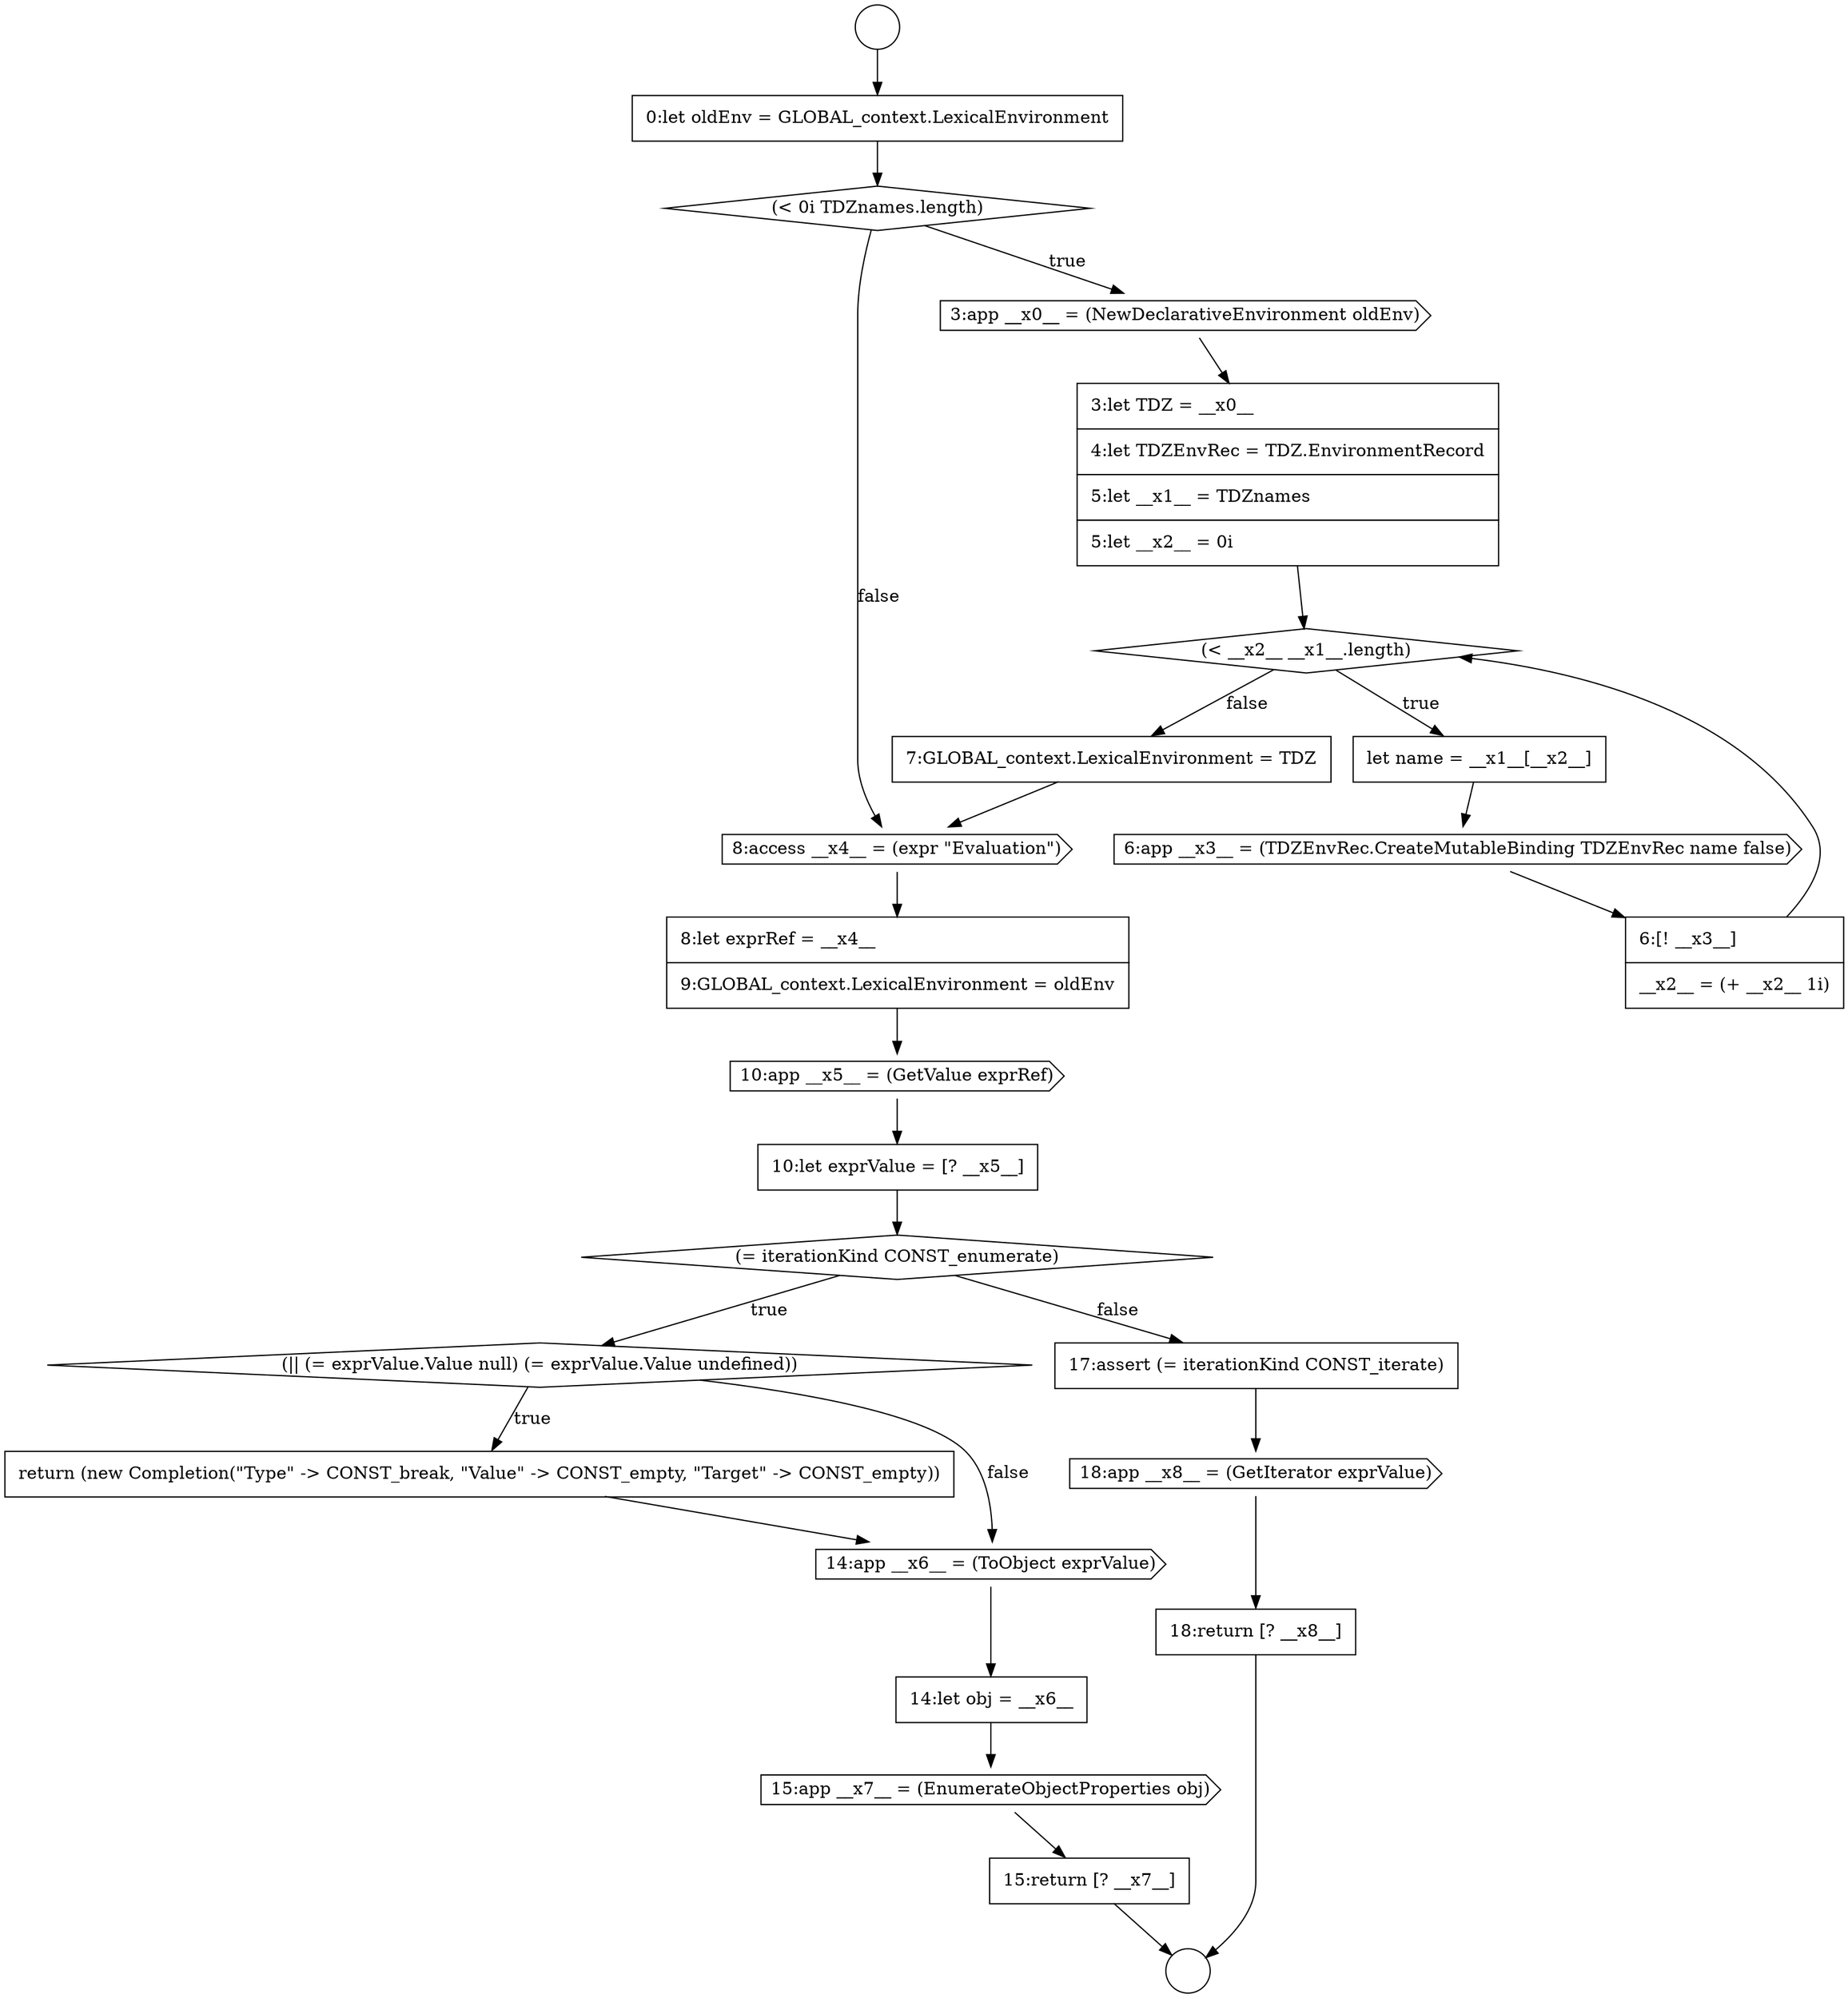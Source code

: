 digraph {
  node6781 [shape=diamond, label=<<font color="black">(&lt; 0i TDZnames.length)</font>> color="black" fillcolor="white" style=filled]
  node6787 [shape=none, margin=0, label=<<font color="black">
    <table border="0" cellborder="1" cellspacing="0" cellpadding="10">
      <tr><td align="left">6:[! __x3__]</td></tr>
      <tr><td align="left">__x2__ = (+ __x2__ 1i)</td></tr>
    </table>
  </font>> color="black" fillcolor="white" style=filled]
  node6792 [shape=none, margin=0, label=<<font color="black">
    <table border="0" cellborder="1" cellspacing="0" cellpadding="10">
      <tr><td align="left">10:let exprValue = [? __x5__]</td></tr>
    </table>
  </font>> color="black" fillcolor="white" style=filled]
  node6794 [shape=diamond, label=<<font color="black">(|| (= exprValue.Value null) (= exprValue.Value undefined))</font>> color="black" fillcolor="white" style=filled]
  node6793 [shape=diamond, label=<<font color="black">(= iterationKind CONST_enumerate)</font>> color="black" fillcolor="white" style=filled]
  node6791 [shape=cds, label=<<font color="black">10:app __x5__ = (GetValue exprRef)</font>> color="black" fillcolor="white" style=filled]
  node6796 [shape=cds, label=<<font color="black">14:app __x6__ = (ToObject exprValue)</font>> color="black" fillcolor="white" style=filled]
  node6798 [shape=cds, label=<<font color="black">15:app __x7__ = (EnumerateObjectProperties obj)</font>> color="black" fillcolor="white" style=filled]
  node6795 [shape=none, margin=0, label=<<font color="black">
    <table border="0" cellborder="1" cellspacing="0" cellpadding="10">
      <tr><td align="left">return (new Completion(&quot;Type&quot; -&gt; CONST_break, &quot;Value&quot; -&gt; CONST_empty, &quot;Target&quot; -&gt; CONST_empty))</td></tr>
    </table>
  </font>> color="black" fillcolor="white" style=filled]
  node6801 [shape=cds, label=<<font color="black">18:app __x8__ = (GetIterator exprValue)</font>> color="black" fillcolor="white" style=filled]
  node6780 [shape=none, margin=0, label=<<font color="black">
    <table border="0" cellborder="1" cellspacing="0" cellpadding="10">
      <tr><td align="left">0:let oldEnv = GLOBAL_context.LexicalEnvironment</td></tr>
    </table>
  </font>> color="black" fillcolor="white" style=filled]
  node6788 [shape=none, margin=0, label=<<font color="black">
    <table border="0" cellborder="1" cellspacing="0" cellpadding="10">
      <tr><td align="left">7:GLOBAL_context.LexicalEnvironment = TDZ</td></tr>
    </table>
  </font>> color="black" fillcolor="white" style=filled]
  node6784 [shape=diamond, label=<<font color="black">(&lt; __x2__ __x1__.length)</font>> color="black" fillcolor="white" style=filled]
  node6779 [shape=circle label=" " color="black" fillcolor="white" style=filled]
  node6789 [shape=cds, label=<<font color="black">8:access __x4__ = (expr &quot;Evaluation&quot;)</font>> color="black" fillcolor="white" style=filled]
  node6800 [shape=none, margin=0, label=<<font color="black">
    <table border="0" cellborder="1" cellspacing="0" cellpadding="10">
      <tr><td align="left">17:assert (= iterationKind CONST_iterate)</td></tr>
    </table>
  </font>> color="black" fillcolor="white" style=filled]
  node6802 [shape=none, margin=0, label=<<font color="black">
    <table border="0" cellborder="1" cellspacing="0" cellpadding="10">
      <tr><td align="left">18:return [? __x8__]</td></tr>
    </table>
  </font>> color="black" fillcolor="white" style=filled]
  node6783 [shape=none, margin=0, label=<<font color="black">
    <table border="0" cellborder="1" cellspacing="0" cellpadding="10">
      <tr><td align="left">3:let TDZ = __x0__</td></tr>
      <tr><td align="left">4:let TDZEnvRec = TDZ.EnvironmentRecord</td></tr>
      <tr><td align="left">5:let __x1__ = TDZnames</td></tr>
      <tr><td align="left">5:let __x2__ = 0i</td></tr>
    </table>
  </font>> color="black" fillcolor="white" style=filled]
  node6785 [shape=none, margin=0, label=<<font color="black">
    <table border="0" cellborder="1" cellspacing="0" cellpadding="10">
      <tr><td align="left">let name = __x1__[__x2__]</td></tr>
    </table>
  </font>> color="black" fillcolor="white" style=filled]
  node6790 [shape=none, margin=0, label=<<font color="black">
    <table border="0" cellborder="1" cellspacing="0" cellpadding="10">
      <tr><td align="left">8:let exprRef = __x4__</td></tr>
      <tr><td align="left">9:GLOBAL_context.LexicalEnvironment = oldEnv</td></tr>
    </table>
  </font>> color="black" fillcolor="white" style=filled]
  node6799 [shape=none, margin=0, label=<<font color="black">
    <table border="0" cellborder="1" cellspacing="0" cellpadding="10">
      <tr><td align="left">15:return [? __x7__]</td></tr>
    </table>
  </font>> color="black" fillcolor="white" style=filled]
  node6786 [shape=cds, label=<<font color="black">6:app __x3__ = (TDZEnvRec.CreateMutableBinding TDZEnvRec name false)</font>> color="black" fillcolor="white" style=filled]
  node6782 [shape=cds, label=<<font color="black">3:app __x0__ = (NewDeclarativeEnvironment oldEnv)</font>> color="black" fillcolor="white" style=filled]
  node6778 [shape=circle label=" " color="black" fillcolor="white" style=filled]
  node6797 [shape=none, margin=0, label=<<font color="black">
    <table border="0" cellborder="1" cellspacing="0" cellpadding="10">
      <tr><td align="left">14:let obj = __x6__</td></tr>
    </table>
  </font>> color="black" fillcolor="white" style=filled]
  node6792 -> node6793 [ color="black"]
  node6797 -> node6798 [ color="black"]
  node6794 -> node6795 [label=<<font color="black">true</font>> color="black"]
  node6794 -> node6796 [label=<<font color="black">false</font>> color="black"]
  node6801 -> node6802 [ color="black"]
  node6785 -> node6786 [ color="black"]
  node6781 -> node6782 [label=<<font color="black">true</font>> color="black"]
  node6781 -> node6789 [label=<<font color="black">false</font>> color="black"]
  node6786 -> node6787 [ color="black"]
  node6802 -> node6779 [ color="black"]
  node6790 -> node6791 [ color="black"]
  node6793 -> node6794 [label=<<font color="black">true</font>> color="black"]
  node6793 -> node6800 [label=<<font color="black">false</font>> color="black"]
  node6778 -> node6780 [ color="black"]
  node6795 -> node6796 [ color="black"]
  node6799 -> node6779 [ color="black"]
  node6791 -> node6792 [ color="black"]
  node6782 -> node6783 [ color="black"]
  node6784 -> node6785 [label=<<font color="black">true</font>> color="black"]
  node6784 -> node6788 [label=<<font color="black">false</font>> color="black"]
  node6789 -> node6790 [ color="black"]
  node6783 -> node6784 [ color="black"]
  node6780 -> node6781 [ color="black"]
  node6787 -> node6784 [ color="black"]
  node6788 -> node6789 [ color="black"]
  node6800 -> node6801 [ color="black"]
  node6798 -> node6799 [ color="black"]
  node6796 -> node6797 [ color="black"]
}
